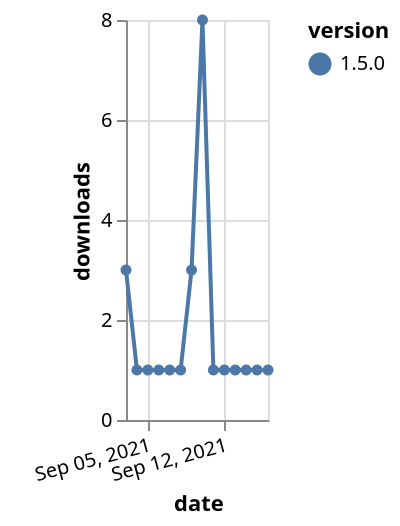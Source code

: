 {"$schema": "https://vega.github.io/schema/vega-lite/v5.json", "description": "A simple bar chart with embedded data.", "data": {"values": [{"date": "2021-09-03", "total": 663, "delta": 3, "version": "1.5.0"}, {"date": "2021-09-04", "total": 664, "delta": 1, "version": "1.5.0"}, {"date": "2021-09-05", "total": 665, "delta": 1, "version": "1.5.0"}, {"date": "2021-09-06", "total": 666, "delta": 1, "version": "1.5.0"}, {"date": "2021-09-07", "total": 667, "delta": 1, "version": "1.5.0"}, {"date": "2021-09-08", "total": 668, "delta": 1, "version": "1.5.0"}, {"date": "2021-09-09", "total": 671, "delta": 3, "version": "1.5.0"}, {"date": "2021-09-10", "total": 679, "delta": 8, "version": "1.5.0"}, {"date": "2021-09-11", "total": 680, "delta": 1, "version": "1.5.0"}, {"date": "2021-09-12", "total": 681, "delta": 1, "version": "1.5.0"}, {"date": "2021-09-13", "total": 682, "delta": 1, "version": "1.5.0"}, {"date": "2021-09-14", "total": 683, "delta": 1, "version": "1.5.0"}, {"date": "2021-09-15", "total": 684, "delta": 1, "version": "1.5.0"}, {"date": "2021-09-16", "total": 685, "delta": 1, "version": "1.5.0"}]}, "width": "container", "mark": {"type": "line", "point": {"filled": true}}, "encoding": {"x": {"field": "date", "type": "temporal", "timeUnit": "yearmonthdate", "title": "date", "axis": {"labelAngle": -15}}, "y": {"field": "delta", "type": "quantitative", "title": "downloads"}, "color": {"field": "version", "type": "nominal"}, "tooltip": {"field": "delta"}}}